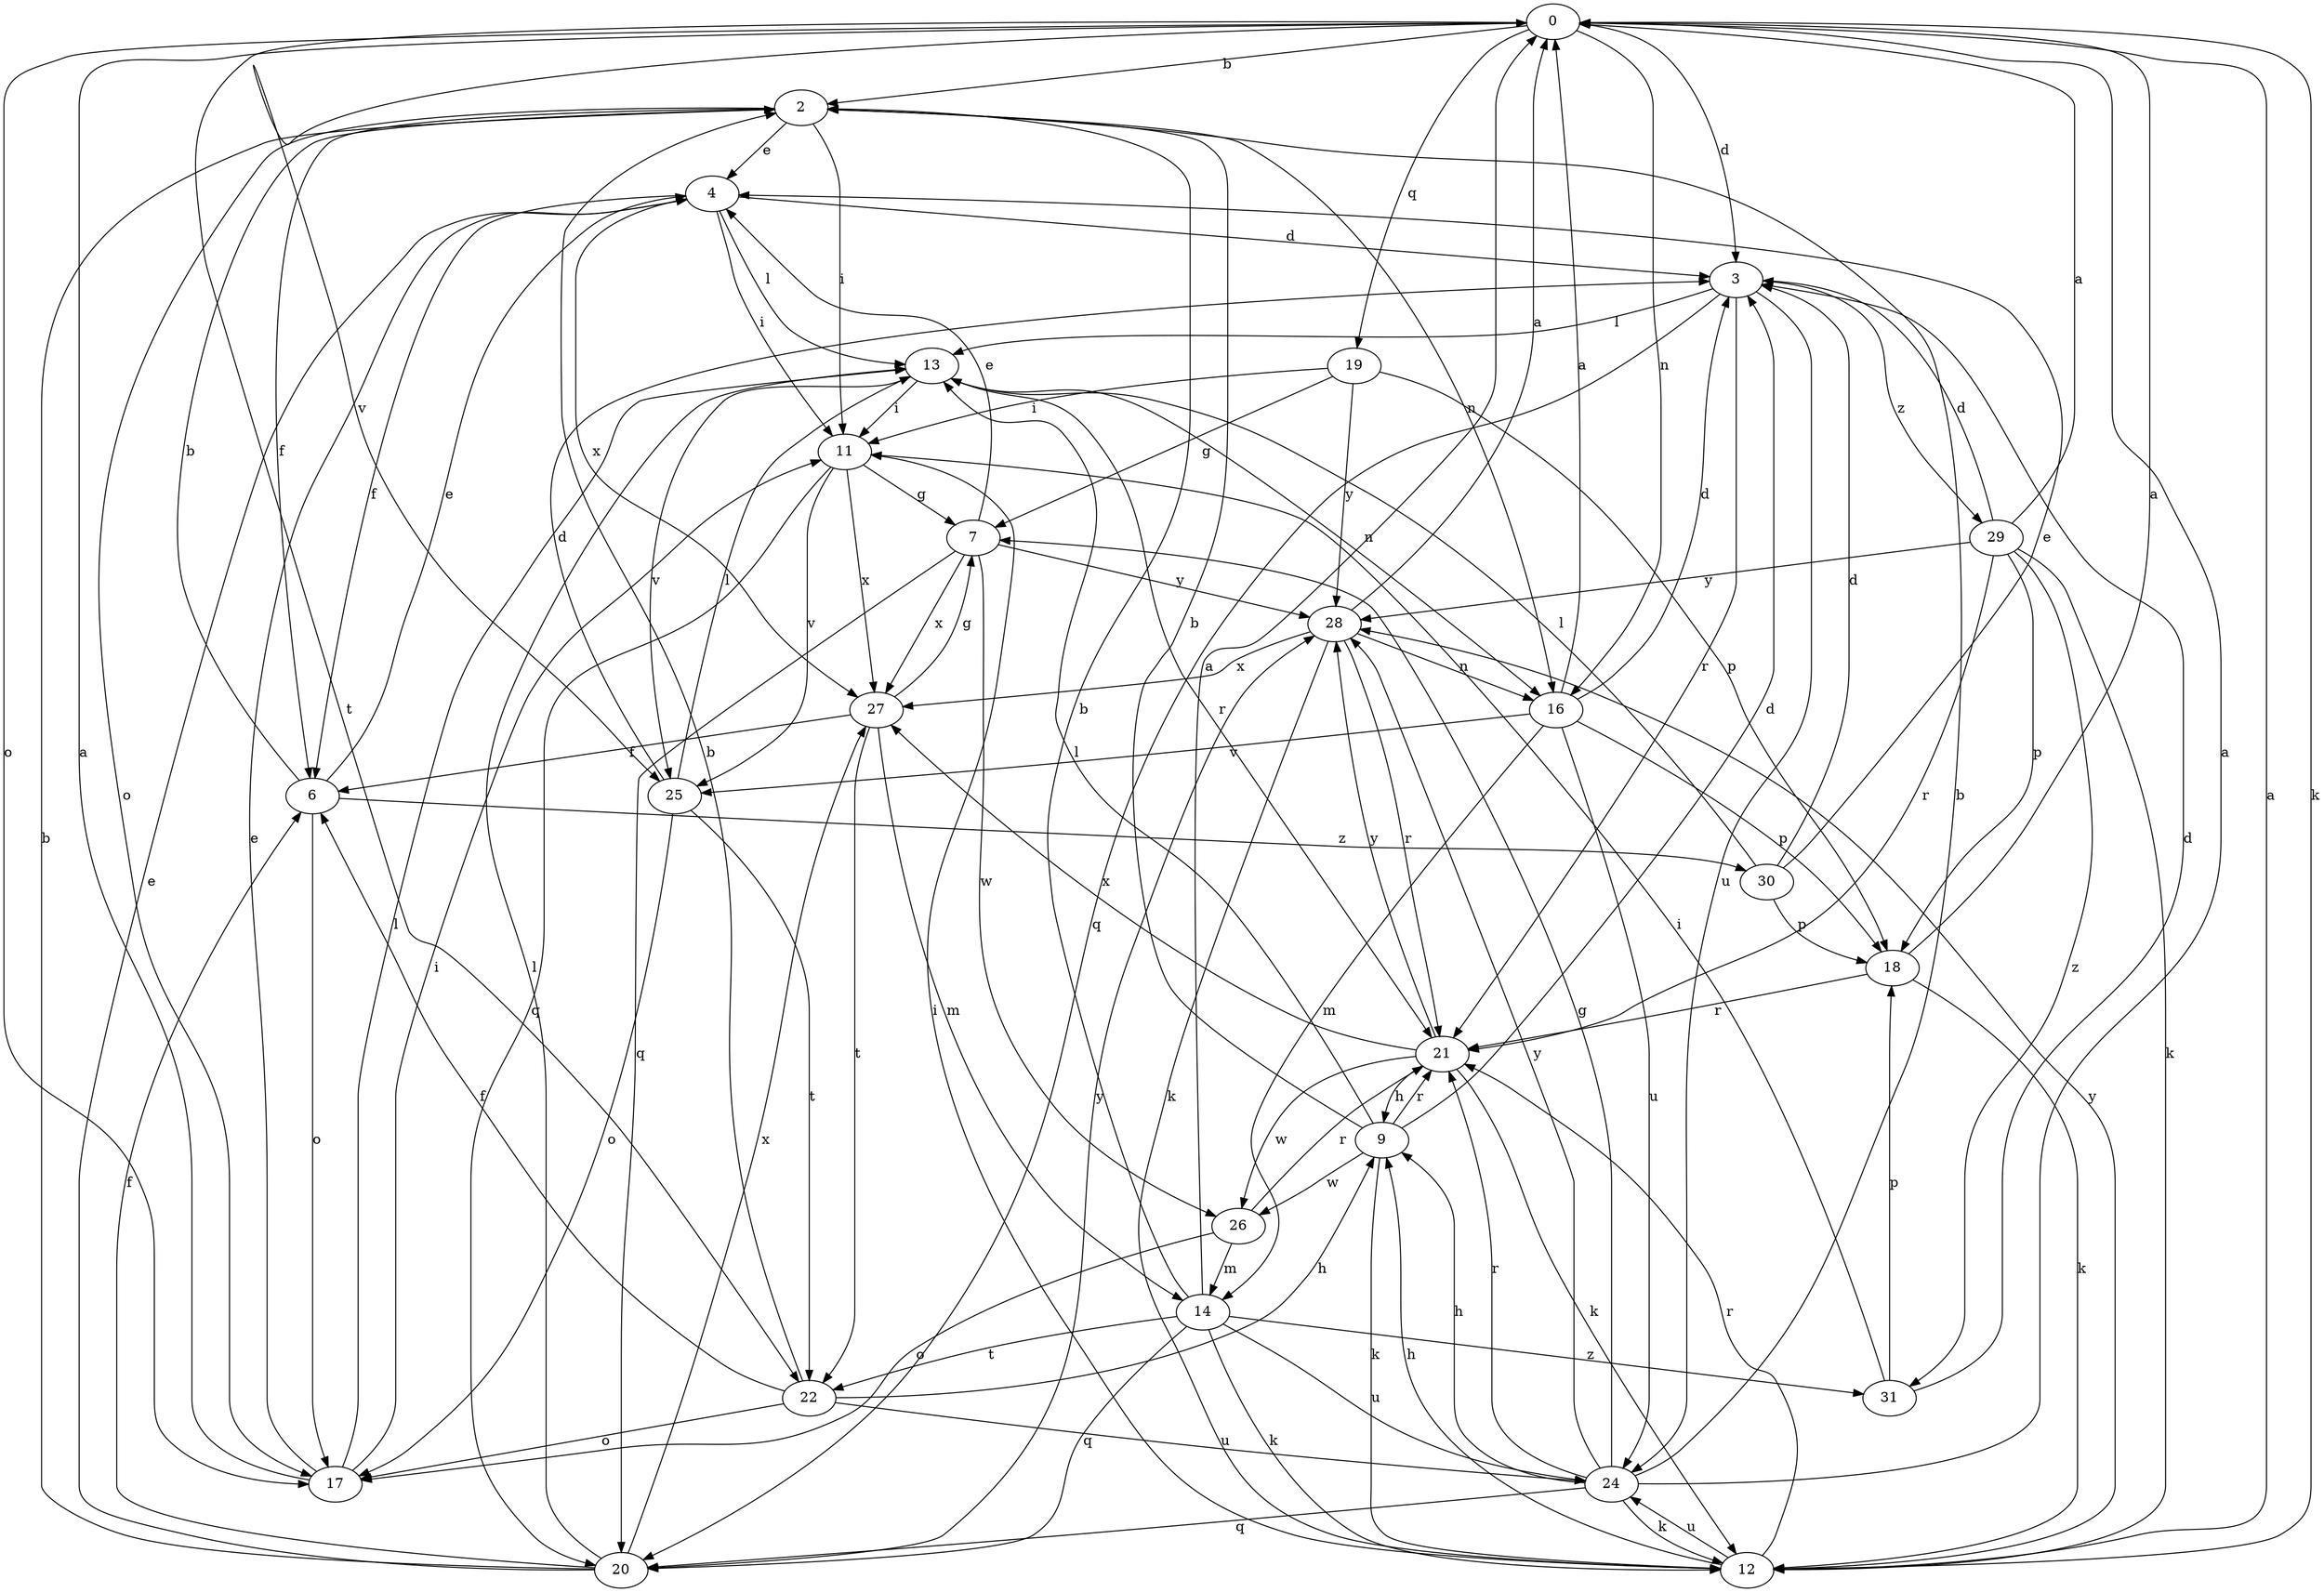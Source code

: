 strict digraph  {
0;
2;
3;
4;
6;
7;
9;
11;
12;
13;
14;
16;
17;
18;
19;
20;
21;
22;
24;
25;
26;
27;
28;
29;
30;
31;
0 -> 2  [label=b];
0 -> 3  [label=d];
0 -> 12  [label=k];
0 -> 16  [label=n];
0 -> 17  [label=o];
0 -> 19  [label=q];
0 -> 22  [label=t];
0 -> 25  [label=v];
2 -> 4  [label=e];
2 -> 6  [label=f];
2 -> 11  [label=i];
2 -> 16  [label=n];
2 -> 17  [label=o];
3 -> 13  [label=l];
3 -> 20  [label=q];
3 -> 21  [label=r];
3 -> 24  [label=u];
3 -> 29  [label=z];
4 -> 3  [label=d];
4 -> 6  [label=f];
4 -> 11  [label=i];
4 -> 13  [label=l];
4 -> 27  [label=x];
6 -> 2  [label=b];
6 -> 4  [label=e];
6 -> 17  [label=o];
6 -> 30  [label=z];
7 -> 4  [label=e];
7 -> 20  [label=q];
7 -> 26  [label=w];
7 -> 27  [label=x];
7 -> 28  [label=y];
9 -> 2  [label=b];
9 -> 3  [label=d];
9 -> 12  [label=k];
9 -> 13  [label=l];
9 -> 21  [label=r];
9 -> 26  [label=w];
11 -> 7  [label=g];
11 -> 20  [label=q];
11 -> 25  [label=v];
11 -> 27  [label=x];
12 -> 0  [label=a];
12 -> 9  [label=h];
12 -> 11  [label=i];
12 -> 21  [label=r];
12 -> 24  [label=u];
12 -> 28  [label=y];
13 -> 11  [label=i];
13 -> 16  [label=n];
13 -> 21  [label=r];
13 -> 25  [label=v];
14 -> 0  [label=a];
14 -> 2  [label=b];
14 -> 12  [label=k];
14 -> 20  [label=q];
14 -> 22  [label=t];
14 -> 24  [label=u];
14 -> 31  [label=z];
16 -> 0  [label=a];
16 -> 3  [label=d];
16 -> 14  [label=m];
16 -> 18  [label=p];
16 -> 24  [label=u];
16 -> 25  [label=v];
17 -> 0  [label=a];
17 -> 4  [label=e];
17 -> 11  [label=i];
17 -> 13  [label=l];
18 -> 0  [label=a];
18 -> 12  [label=k];
18 -> 21  [label=r];
19 -> 7  [label=g];
19 -> 11  [label=i];
19 -> 18  [label=p];
19 -> 28  [label=y];
20 -> 2  [label=b];
20 -> 4  [label=e];
20 -> 6  [label=f];
20 -> 13  [label=l];
20 -> 27  [label=x];
20 -> 28  [label=y];
21 -> 9  [label=h];
21 -> 12  [label=k];
21 -> 26  [label=w];
21 -> 27  [label=x];
21 -> 28  [label=y];
22 -> 2  [label=b];
22 -> 6  [label=f];
22 -> 9  [label=h];
22 -> 17  [label=o];
22 -> 24  [label=u];
24 -> 0  [label=a];
24 -> 2  [label=b];
24 -> 7  [label=g];
24 -> 9  [label=h];
24 -> 12  [label=k];
24 -> 20  [label=q];
24 -> 21  [label=r];
24 -> 28  [label=y];
25 -> 3  [label=d];
25 -> 13  [label=l];
25 -> 17  [label=o];
25 -> 22  [label=t];
26 -> 14  [label=m];
26 -> 17  [label=o];
26 -> 21  [label=r];
27 -> 6  [label=f];
27 -> 7  [label=g];
27 -> 14  [label=m];
27 -> 22  [label=t];
28 -> 0  [label=a];
28 -> 12  [label=k];
28 -> 16  [label=n];
28 -> 21  [label=r];
28 -> 27  [label=x];
29 -> 0  [label=a];
29 -> 3  [label=d];
29 -> 12  [label=k];
29 -> 18  [label=p];
29 -> 21  [label=r];
29 -> 28  [label=y];
29 -> 31  [label=z];
30 -> 3  [label=d];
30 -> 4  [label=e];
30 -> 13  [label=l];
30 -> 18  [label=p];
31 -> 3  [label=d];
31 -> 11  [label=i];
31 -> 18  [label=p];
}
